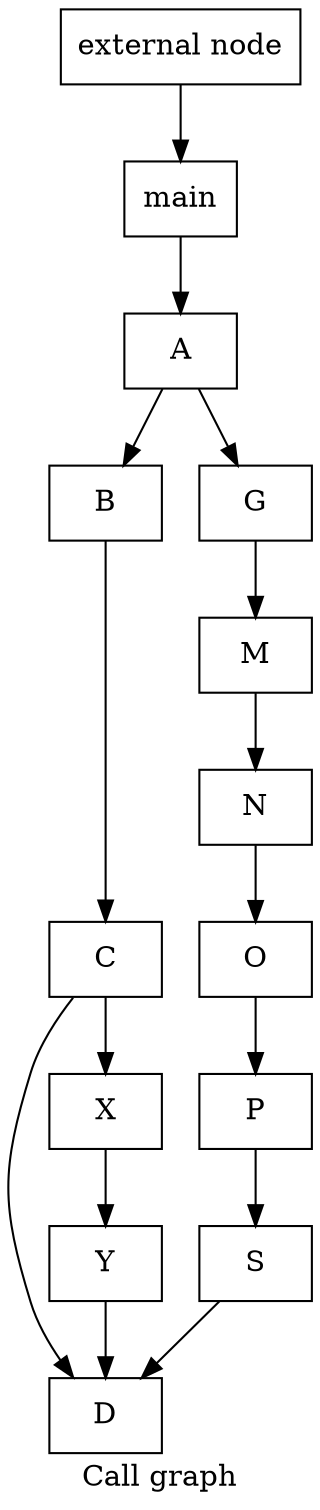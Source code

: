 digraph "Call graph" {
	label="Call graph";

	Node0x2213300 [shape=record,label="{external node}"];
	Node0x2213300 -> Node0x22133a0;
	Node0x2224160 [shape=record,label="{A}"];
	Node0x2224160 -> Node0x2224200;
	Node0x2224160 -> Node0x22242a0;
	Node0x22133a0 [shape=record,label="{main}"];
	Node0x22133a0 -> Node0x2224160;
	Node0x2224200 [shape=record,label="{B}"];
	Node0x2224200 -> Node0x22246f0;
	Node0x22242a0 [shape=record,label="{G}"];
	Node0x22242a0 -> Node0x2224230;
	Node0x2224230 [shape=record,label="{M}"];
	Node0x2224230 -> Node0x22243d0;
	Node0x22243d0 [shape=record,label="{N}"];
	Node0x22243d0 -> Node0x2224470;
	Node0x2224470 [shape=record,label="{O}"];
	Node0x2224470 -> Node0x2224510;
	Node0x2224510 [shape=record,label="{P}"];
	Node0x2224510 -> Node0x22245b0;
	Node0x22245b0 [shape=record,label="{S}"];
	Node0x22245b0 -> Node0x2224650;
	Node0x2224650 [shape=record,label="{D}"];
	Node0x22246f0 [shape=record,label="{C}"];
	Node0x22246f0 -> Node0x2224650;
	Node0x22246f0 -> Node0x22247c0;
	Node0x22247c0 [shape=record,label="{X}"];
	Node0x22247c0 -> Node0x2224750;
	Node0x2224750 [shape=record,label="{Y}"];
	Node0x2224750 -> Node0x2224650;
}
